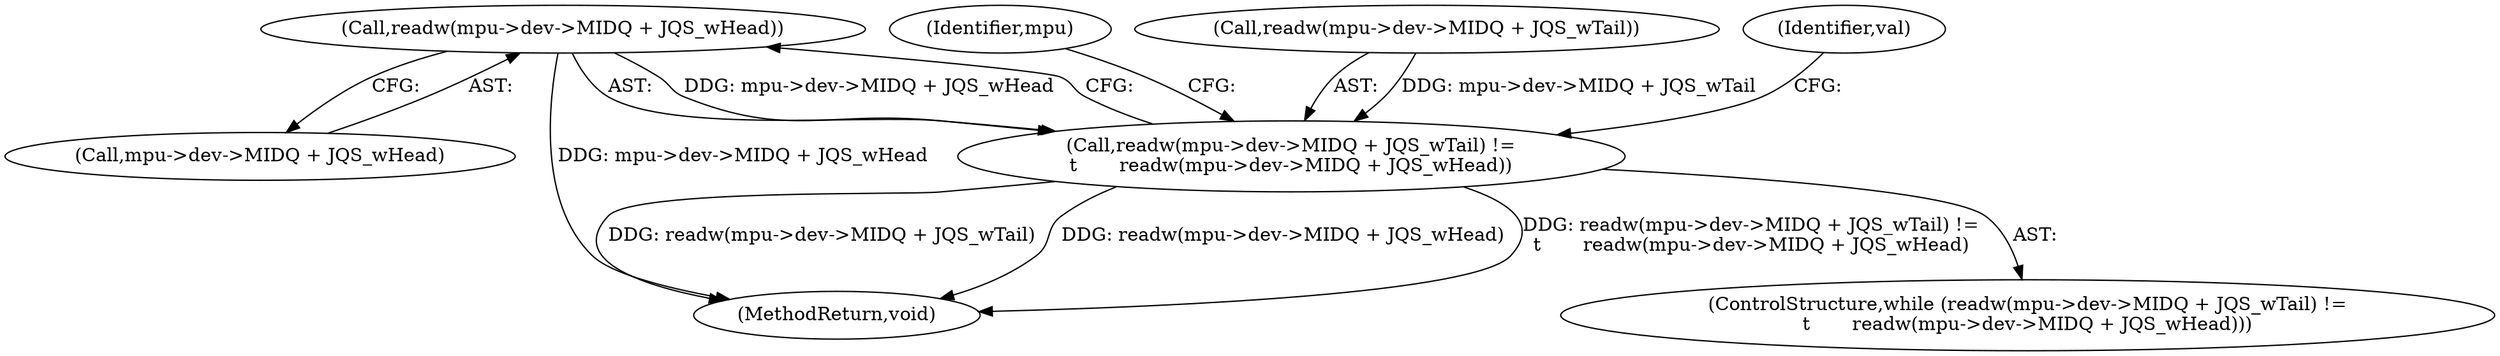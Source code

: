 digraph "1_linux_20e2b791796bd68816fa115f12be5320de2b8021@API" {
"1000134" [label="(Call,readw(mpu->dev->MIDQ + JQS_wHead))"];
"1000125" [label="(Call,readw(mpu->dev->MIDQ + JQS_wTail) !=\n\t       readw(mpu->dev->MIDQ + JQS_wHead))"];
"1000224" [label="(MethodReturn,void)"];
"1000135" [label="(Call,mpu->dev->MIDQ + JQS_wHead)"];
"1000221" [label="(Identifier,mpu)"];
"1000126" [label="(Call,readw(mpu->dev->MIDQ + JQS_wTail))"];
"1000124" [label="(ControlStructure,while (readw(mpu->dev->MIDQ + JQS_wTail) !=\n\t       readw(mpu->dev->MIDQ + JQS_wHead)))"];
"1000146" [label="(Identifier,val)"];
"1000134" [label="(Call,readw(mpu->dev->MIDQ + JQS_wHead))"];
"1000125" [label="(Call,readw(mpu->dev->MIDQ + JQS_wTail) !=\n\t       readw(mpu->dev->MIDQ + JQS_wHead))"];
"1000134" -> "1000125"  [label="AST: "];
"1000134" -> "1000135"  [label="CFG: "];
"1000135" -> "1000134"  [label="AST: "];
"1000125" -> "1000134"  [label="CFG: "];
"1000134" -> "1000224"  [label="DDG: mpu->dev->MIDQ + JQS_wHead"];
"1000134" -> "1000125"  [label="DDG: mpu->dev->MIDQ + JQS_wHead"];
"1000125" -> "1000124"  [label="AST: "];
"1000126" -> "1000125"  [label="AST: "];
"1000146" -> "1000125"  [label="CFG: "];
"1000221" -> "1000125"  [label="CFG: "];
"1000125" -> "1000224"  [label="DDG: readw(mpu->dev->MIDQ + JQS_wTail) !=\n\t       readw(mpu->dev->MIDQ + JQS_wHead)"];
"1000125" -> "1000224"  [label="DDG: readw(mpu->dev->MIDQ + JQS_wTail)"];
"1000125" -> "1000224"  [label="DDG: readw(mpu->dev->MIDQ + JQS_wHead)"];
"1000126" -> "1000125"  [label="DDG: mpu->dev->MIDQ + JQS_wTail"];
}
